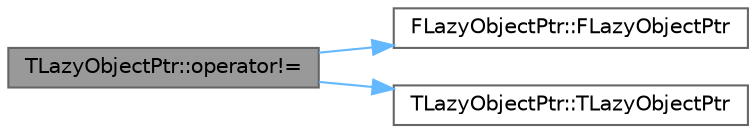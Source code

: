 digraph "TLazyObjectPtr::operator!="
{
 // INTERACTIVE_SVG=YES
 // LATEX_PDF_SIZE
  bgcolor="transparent";
  edge [fontname=Helvetica,fontsize=10,labelfontname=Helvetica,labelfontsize=10];
  node [fontname=Helvetica,fontsize=10,shape=box,height=0.2,width=0.4];
  rankdir="LR";
  Node1 [id="Node000001",label="TLazyObjectPtr::operator!=",height=0.2,width=0.4,color="gray40", fillcolor="grey60", style="filled", fontcolor="black",tooltip=" "];
  Node1 -> Node2 [id="edge1_Node000001_Node000002",color="steelblue1",style="solid",tooltip=" "];
  Node2 [id="Node000002",label="FLazyObjectPtr::FLazyObjectPtr",height=0.2,width=0.4,color="grey40", fillcolor="white", style="filled",URL="$d2/db5/structFLazyObjectPtr.html#aad02172fe690d25833c388da3e1155f2",tooltip="Default constructor, sets to null."];
  Node1 -> Node3 [id="edge2_Node000001_Node000003",color="steelblue1",style="solid",tooltip=" "];
  Node3 [id="Node000003",label="TLazyObjectPtr::TLazyObjectPtr",height=0.2,width=0.4,color="grey40", fillcolor="white", style="filled",URL="$d5/d73/structTLazyObjectPtr.html#a5726e80ccf35f55d3d54d23c2bf6166f",tooltip=" "];
}
